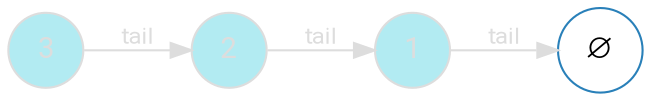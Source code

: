 digraph {
    bgcolor=transparent
    splines=false
    rankdir=LR

    // Default theme: disabled
    node[shape="circle" style="rounded,filled" color="#dddddd" fillcolor="#b2ebf2" fontcolor="#dddddd" fontname="Segoe UI,Roboto,Helvetica,Arial,sans-serif"]
    edge [color="#dddddd" fontcolor="#dddddd" fontname="Segoe UI,Roboto,Helvetica,Arial,sans-serif" fontsize=11]

    s3[label=3]
    s2[label=2]
    s1[label=1]
    nil[label="∅" shape=circle fillcolor="#ffffff" color="#2980B9" fontcolor="#000000"]

    s3 -> s2[label=tail]
    s2 -> s1[label=tail]
    s1 -> nil[label=tail]
}
